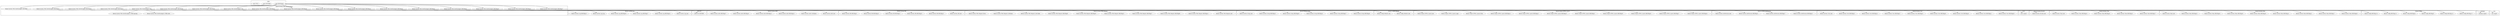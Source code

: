 digraph {
graph [overlap=false]
subgraph cluster_JSON_XS {
	label="JSON::XS";
	"JSON::XS::DESTROY";
}
subgraph cluster_Kernel_System_Auth {
	label="Kernel::System::Auth";
	"Kernel::System::Auth::BEGIN@14";
	"Kernel::System::Auth::new";
	"Kernel::System::Auth::BEGIN@15";
	"Kernel::System::Auth::BEGIN@19";
	"Kernel::System::Auth::BEGIN@17";
	"Kernel::System::Auth::GetOption";
}
subgraph cluster_warnings {
	label="warnings";
	"warnings::import";
}
subgraph cluster_vars {
	label="vars";
	"vars::import";
}
subgraph cluster_strict {
	label="strict";
	"strict::import";
}
subgraph cluster_Kernel_System_DB {
	label="Kernel::System::DB";
	"Kernel::System::DB::BEGIN@15";
	"Kernel::System::DB::BEGIN@14";
	"Kernel::System::DB::BEGIN@17";
	"Kernel::System::DB::new";
	"Kernel::System::DB::BEGIN@19";
	"Kernel::System::DB::BEGIN@21";
}
subgraph cluster_Kernel_System_Log {
	label="Kernel::System::Log";
	"Kernel::System::Log::BEGIN@14";
	"Kernel::System::Log::BEGIN@17";
	"Kernel::System::Log::BEGIN@19";
	"Kernel::System::Log::new";
	"Kernel::System::Log::Log";
	"Kernel::System::Log::BEGIN@15";
}
subgraph cluster_Kernel_System_Encode {
	label="Kernel::System::Encode";
	"Kernel::System::Encode::new";
}
subgraph cluster_Kernel_System_Web_Request {
	label="Kernel::System::Web::Request";
	"Kernel::System::Web::Request::BEGIN@14";
	"Kernel::System::Web::Request::BEGIN@95";
	"Kernel::System::Web::Request::BEGIN@17";
	"Kernel::System::Web::Request::new";
	"Kernel::System::Web::Request::BEGIN@15";
	"Kernel::System::Web::Request::GetCookie";
	"Kernel::System::Web::Request::BEGIN@19";
	"Kernel::System::Web::Request::BEGIN@92";
	"Kernel::System::Web::Request::GetParam";
	"Kernel::System::Web::Request::Error";
}
subgraph cluster_Kernel_Config {
	label="Kernel::Config";
	"Kernel::Config::BEGIN@117";
	"Kernel::Config::BEGIN@112";
	"Kernel::Config::BEGIN@23";
	"Kernel::Config::BEGIN@25";
	"Kernel::Config::BEGIN@111";
	"Kernel::Config::BEGIN@114";
}
subgraph cluster_Kernel_System_Group {
	label="Kernel::System::Group";
	"Kernel::System::Group::new";
	"Kernel::System::Group::BEGIN@18";
	"Kernel::System::Group::BEGIN@17";
	"Kernel::System::Group::BEGIN@14";
	"Kernel::System::Group::BEGIN@20";
	"Kernel::System::Group::BEGIN@15";
}
subgraph cluster_Kernel_System_Time {
	label="Kernel::System::Time";
	"Kernel::System::Time::BEGIN@17";
	"Kernel::System::Time::new";
	"Kernel::System::Time::BEGIN@15";
	"Kernel::System::Time::BEGIN@19";
	"Kernel::System::Time::BEGIN@14";
}
subgraph cluster_Kernel_Config_Defaults {
	label="Kernel::Config::Defaults";
	"Kernel::Config::Defaults::Get";
	"Kernel::Config::Defaults::new";
}
subgraph cluster_Kernel_Output_HTML_Layout {
	label="Kernel::Output::HTML::Layout";
	"Kernel::Output::HTML::Layout::BEGIN@24";
	"Kernel::Output::HTML::Layout::BEGIN@17";
	"Kernel::Output::HTML::Layout::BEGIN@18";
	"Kernel::Output::HTML::Layout::Print";
	"Kernel::Output::HTML::Layout::BEGIN@19";
	"Kernel::Output::HTML::Layout::BEGIN@21";
	"Kernel::Output::HTML::Layout::Login";
	"Kernel::Output::HTML::Layout::BEGIN@15";
	"Kernel::Output::HTML::Layout::new";
	"Kernel::Output::HTML::Layout::BEGIN@22";
	"Kernel::Output::HTML::Layout::BEGIN@14";
}
subgraph cluster_Kernel_System_AuthSession {
	label="Kernel::System::AuthSession";
	"Kernel::System::AuthSession::BEGIN@15";
	"Kernel::System::AuthSession::new";
	"Kernel::System::AuthSession::BEGIN@17";
	"Kernel::System::AuthSession::BEGIN@14";
}
subgraph cluster_Kernel_System_Web_InterfaceAgent {
	label="Kernel::System::Web::InterfaceAgent";
	"Kernel::System::Web::InterfaceAgent::DESTROY";
	"Kernel::System::Web::InterfaceAgent::CORE:regcomp";
	"Kernel::System::Web::InterfaceAgent::Run";
	"Kernel::System::Web::InterfaceAgent::BEGIN@24";
	"Kernel::System::Web::InterfaceAgent::BEGIN@29";
	"Kernel::System::Web::InterfaceAgent::BEGIN@14";
	"Kernel::System::Web::InterfaceAgent::BEGIN@26";
	"Kernel::System::Web::InterfaceAgent::new";
	"Kernel::System::Web::InterfaceAgent::CORE:subst";
	"Kernel::System::Web::InterfaceAgent::BEGIN@30";
	"Kernel::System::Web::InterfaceAgent::BEGIN@31";
	"Kernel::System::Web::InterfaceAgent::BEGIN@21";
	"Kernel::System::Web::InterfaceAgent::BEGIN@15";
	"Kernel::System::Web::InterfaceAgent::BEGIN@25";
	"Kernel::System::Web::InterfaceAgent::BEGIN@17";
	"Kernel::System::Web::InterfaceAgent::BEGIN@23";
	"Kernel::System::Web::InterfaceAgent::BEGIN@22";
	"Kernel::System::Web::InterfaceAgent::BEGIN@27";
	"Kernel::System::Web::InterfaceAgent::BEGIN@32";
	"Kernel::System::Web::InterfaceAgent::BEGIN@28";
}
subgraph cluster_main {
	label="main";
	"main::BEGIN@40";
	"main::NULL";
	"main::RUNTIME";
}
subgraph cluster_Kernel_System_Main {
	label="Kernel::System::Main";
	"Kernel::System::Main::BEGIN@22";
	"Kernel::System::Main::BEGIN@14";
	"Kernel::System::Main::BEGIN@19";
	"Kernel::System::Main::BEGIN@18";
	"Kernel::System::Main::BEGIN@24";
	"Kernel::System::Main::BEGIN@15";
	"Kernel::System::Main::BEGIN@20";
	"Kernel::System::Main::new";
	"Kernel::System::Main::BEGIN@17";
}
subgraph cluster_Kernel_System_User {
	label="Kernel::System::User";
	"Kernel::System::User::new";
	"Kernel::System::User::BEGIN@24";
	"Kernel::System::User::BEGIN@15";
	"Kernel::System::User::BEGIN@17";
	"Kernel::System::User::BEGIN@14";
	"Kernel::System::User::BEGIN@22";
	"Kernel::System::User::BEGIN@20";
	"Kernel::System::User::BEGIN@21";
	"Kernel::System::User::BEGIN@18";
}
"Kernel::System::Web::InterfaceAgent::new" -> "Kernel::System::Time::new";
"Kernel::System::Web::InterfaceAgent::BEGIN@29" -> "Kernel::System::AuthSession::BEGIN@15";
"Kernel::System::Web::InterfaceAgent::Run" -> "Kernel::System::User::new";
"Kernel::System::Web::InterfaceAgent::BEGIN@22" -> "Kernel::System::Log::BEGIN@17";
"Kernel::System::Web::InterfaceAgent::new" -> "Kernel::System::Web::Request::new";
"Kernel::System::Web::InterfaceAgent::BEGIN@27" -> "Kernel::System::DB::BEGIN@17";
"Kernel::System::Web::InterfaceAgent::BEGIN@32" -> "Kernel::Output::HTML::Layout::BEGIN@19";
"Kernel::System::Web::InterfaceAgent::BEGIN@28" -> "Kernel::System::Auth::BEGIN@19";
"Kernel::System::Web::InterfaceAgent::new" -> "Kernel::Config::Defaults::new";
"main::BEGIN@40" -> "Kernel::System::Web::InterfaceAgent::BEGIN@26";
"Kernel::System::Web::InterfaceAgent::BEGIN@22" -> "Kernel::System::Log::BEGIN@14";
"Kernel::System::Web::InterfaceAgent::BEGIN@32" -> "Kernel::Output::HTML::Layout::BEGIN@15";
"Kernel::System::Web::InterfaceAgent::BEGIN@30" -> "Kernel::System::User::BEGIN@22";
"Kernel::System::Web::InterfaceAgent::BEGIN@30" -> "Kernel::System::User::BEGIN@20";
"Kernel::System::Web::InterfaceAgent::BEGIN@22" -> "Kernel::System::Log::BEGIN@15";
"Kernel::System::Web::InterfaceAgent::new" -> "Kernel::System::Main::new";
"Kernel::System::Web::InterfaceAgent::BEGIN@27" -> "Kernel::System::DB::BEGIN@21";
"Kernel::System::Web::InterfaceAgent::BEGIN@32" -> "Kernel::Output::HTML::Layout::BEGIN@14";
"Kernel::System::Web::InterfaceAgent::BEGIN@21" -> "Kernel::Config::BEGIN@114";
"Kernel::System::Web::InterfaceAgent::BEGIN@26" -> "Kernel::System::Web::Request::BEGIN@95";
"Kernel::System::Web::InterfaceAgent::Run" -> "Kernel::Output::HTML::Layout::Print";
"main::BEGIN@40" -> "Kernel::System::Web::InterfaceAgent::BEGIN@25";
"Kernel::System::Web::InterfaceAgent::Run" -> "Kernel::Config::Defaults::Get";
"Kernel::System::Web::InterfaceAgent::new" -> "Kernel::Config::Defaults::Get";
"Kernel::System::Web::InterfaceAgent::BEGIN@23" -> "Kernel::System::Main::BEGIN@19";
"Kernel::System::Web::InterfaceAgent::BEGIN@29" -> "Kernel::System::AuthSession::BEGIN@14";
"Kernel::System::Web::InterfaceAgent::BEGIN@25" -> "Kernel::System::Time::BEGIN@14";
"Kernel::System::Web::InterfaceAgent::BEGIN@21" -> "Kernel::Config::BEGIN@112";
"Kernel::System::Web::InterfaceAgent::BEGIN@26" -> "Kernel::System::Web::Request::BEGIN@92";
"Kernel::System::Web::InterfaceAgent::new" -> "Kernel::System::Log::new";
"Kernel::System::Web::InterfaceAgent::Run" -> "Kernel::System::Web::Request::GetParam";
"Kernel::System::Web::InterfaceAgent::BEGIN@23" -> "Kernel::System::Main::BEGIN@24";
"main::BEGIN@40" -> "Kernel::System::Web::InterfaceAgent::BEGIN@32";
"Kernel::System::Web::InterfaceAgent::BEGIN@25" -> "Kernel::System::Time::BEGIN@19";
"Kernel::System::Web::InterfaceAgent::BEGIN@26" -> "Kernel::System::Web::Request::BEGIN@14";
"Kernel::System::Web::InterfaceAgent::BEGIN@25" -> "Kernel::System::Time::BEGIN@15";
"Kernel::System::Web::InterfaceAgent::BEGIN@21" -> "Kernel::Config::BEGIN@111";
"main::BEGIN@40" -> "Kernel::System::Web::InterfaceAgent::BEGIN@14";
"Kernel::System::Web::InterfaceAgent::BEGIN@27" -> "Kernel::System::DB::BEGIN@14";
"Kernel::System::Web::InterfaceAgent::Run" -> "JSON::XS::DESTROY";
"Kernel::System::Web::InterfaceAgent::BEGIN@28" -> "Kernel::System::Auth::BEGIN@17";
"Kernel::System::Web::InterfaceAgent::BEGIN@23" -> "Kernel::System::Main::BEGIN@20";
"Kernel::System::Web::InterfaceAgent::BEGIN@32" -> "Kernel::Output::HTML::Layout::BEGIN@22";
"main::BEGIN@40" -> "Kernel::System::Web::InterfaceAgent::BEGIN@30";
"main::BEGIN@40" -> "Kernel::System::Web::InterfaceAgent::BEGIN@21";
"main::BEGIN@40" -> "Kernel::System::Web::InterfaceAgent::BEGIN@15";
"Kernel::System::Web::InterfaceAgent::Run" -> "Kernel::System::Auth::new";
"Kernel::System::Web::InterfaceAgent::BEGIN@32" -> "Kernel::Output::HTML::Layout::BEGIN@18";
"Kernel::System::Web::InterfaceAgent::Run" -> "Kernel::System::DB::new";
"main::BEGIN@40" -> "Kernel::System::Web::InterfaceAgent::BEGIN@23";
"Kernel::System::Web::InterfaceAgent::Run" -> "Kernel::System::AuthSession::new";
"Kernel::System::Web::InterfaceAgent::BEGIN@15" -> "warnings::import";
"main::BEGIN@40" -> "Kernel::System::Web::InterfaceAgent::BEGIN@22";
"main::BEGIN@40" -> "Kernel::System::Web::InterfaceAgent::BEGIN@27";
"Kernel::System::Web::InterfaceAgent::BEGIN@31" -> "Kernel::System::Group::BEGIN@17";
"Kernel::System::Web::InterfaceAgent::BEGIN@21" -> "Kernel::Config::BEGIN@25";
"Kernel::System::Web::InterfaceAgent::BEGIN@29" -> "Kernel::System::AuthSession::BEGIN@17";
"Kernel::System::Web::InterfaceAgent::BEGIN@30" -> "Kernel::System::User::BEGIN@21";
"Kernel::System::Web::InterfaceAgent::Run" -> "Kernel::System::Web::InterfaceAgent::CORE:regcomp";
"Kernel::System::Web::InterfaceAgent::BEGIN@30" -> "Kernel::System::User::BEGIN@24";
"main::BEGIN@40" -> "Kernel::System::Web::InterfaceAgent::BEGIN@29";
"Kernel::System::Web::InterfaceAgent::BEGIN@31" -> "Kernel::System::Group::BEGIN@20";
"Kernel::System::Web::InterfaceAgent::BEGIN@23" -> "Kernel::System::Main::BEGIN@22";
"Kernel::System::Web::InterfaceAgent::BEGIN@26" -> "Kernel::System::Web::Request::BEGIN@15";
"Kernel::System::Web::InterfaceAgent::BEGIN@23" -> "Kernel::System::Main::BEGIN@14";
"Kernel::System::Web::InterfaceAgent::Run" -> "Kernel::Output::HTML::Layout::Login";
"Kernel::System::Web::InterfaceAgent::Run" -> "Kernel::Output::HTML::Layout::new";
"main::BEGIN@40" -> "Kernel::System::Web::InterfaceAgent::BEGIN@31";
"Kernel::System::Web::InterfaceAgent::BEGIN@32" -> "Kernel::Output::HTML::Layout::BEGIN@17";
"Kernel::System::Web::InterfaceAgent::BEGIN@32" -> "Kernel::Output::HTML::Layout::BEGIN@24";
"Kernel::System::Web::InterfaceAgent::BEGIN@17" -> "vars::import";
"Kernel::System::Web::InterfaceAgent::BEGIN@28" -> "Kernel::System::Auth::BEGIN@15";
"Kernel::System::Web::InterfaceAgent::BEGIN@27" -> "Kernel::System::DB::BEGIN@19";
"Kernel::System::Web::InterfaceAgent::BEGIN@21" -> "Kernel::Config::BEGIN@117";
"Kernel::System::Web::InterfaceAgent::BEGIN@32" -> "Kernel::Output::HTML::Layout::BEGIN@21";
"Kernel::System::Web::InterfaceAgent::BEGIN@30" -> "Kernel::System::User::BEGIN@14";
"Kernel::System::Web::InterfaceAgent::BEGIN@21" -> "Kernel::Config::BEGIN@23";
"Kernel::System::Web::InterfaceAgent::new" -> "Kernel::System::Encode::new";
"main::BEGIN@40" -> "Kernel::System::Web::InterfaceAgent::BEGIN@28";
"main::NULL" -> "Kernel::System::Web::InterfaceAgent::DESTROY";
"Kernel::System::Web::InterfaceAgent::BEGIN@25" -> "Kernel::System::Time::BEGIN@17";
"main::RUNTIME" -> "Kernel::System::Web::InterfaceAgent::Run";
"main::BEGIN@40" -> "Kernel::System::Web::InterfaceAgent::BEGIN@24";
"Kernel::System::Web::InterfaceAgent::BEGIN@30" -> "Kernel::System::User::BEGIN@15";
"Kernel::System::Web::InterfaceAgent::Run" -> "Kernel::System::Auth::GetOption";
"Kernel::System::Web::InterfaceAgent::Run" -> "Kernel::System::Web::Request::GetCookie";
"Kernel::System::Web::InterfaceAgent::BEGIN@28" -> "Kernel::System::Auth::BEGIN@14";
"Kernel::System::Web::InterfaceAgent::BEGIN@23" -> "Kernel::System::Main::BEGIN@18";
"Kernel::System::Web::InterfaceAgent::BEGIN@23" -> "Kernel::System::Main::BEGIN@15";
"main::RUNTIME" -> "Kernel::System::Web::InterfaceAgent::new";
"Kernel::System::Web::InterfaceAgent::Run" -> "Kernel::System::Web::InterfaceAgent::CORE:subst";
"Kernel::System::Web::InterfaceAgent::BEGIN@30" -> "Kernel::System::User::BEGIN@18";
"Kernel::System::Web::InterfaceAgent::BEGIN@26" -> "Kernel::System::Web::Request::BEGIN@17";
"main::BEGIN@40" -> "Kernel::System::Web::InterfaceAgent::BEGIN@17";
"Kernel::System::Web::InterfaceAgent::DESTROY" -> "Kernel::System::Log::Log";
"Kernel::System::Web::InterfaceAgent::new" -> "Kernel::System::Log::Log";
"Kernel::System::Web::InterfaceAgent::BEGIN@26" -> "Kernel::System::Web::Request::BEGIN@19";
"Kernel::System::Web::InterfaceAgent::BEGIN@30" -> "Kernel::System::User::BEGIN@17";
"Kernel::System::Web::InterfaceAgent::BEGIN@27" -> "Kernel::System::DB::BEGIN@15";
"Kernel::System::Web::InterfaceAgent::Run" -> "Kernel::System::Group::new";
"Kernel::System::Web::InterfaceAgent::BEGIN@31" -> "Kernel::System::Group::BEGIN@18";
"Kernel::System::Web::InterfaceAgent::BEGIN@22" -> "Kernel::System::Log::BEGIN@19";
"Kernel::System::Web::InterfaceAgent::Run" -> "Kernel::System::Web::Request::Error";
"Kernel::System::Web::InterfaceAgent::BEGIN@31" -> "Kernel::System::Group::BEGIN@14";
"Kernel::System::Web::InterfaceAgent::BEGIN@14" -> "strict::import";
"Kernel::System::Web::InterfaceAgent::BEGIN@31" -> "Kernel::System::Group::BEGIN@15";
"Kernel::System::Web::InterfaceAgent::BEGIN@23" -> "Kernel::System::Main::BEGIN@17";
}

